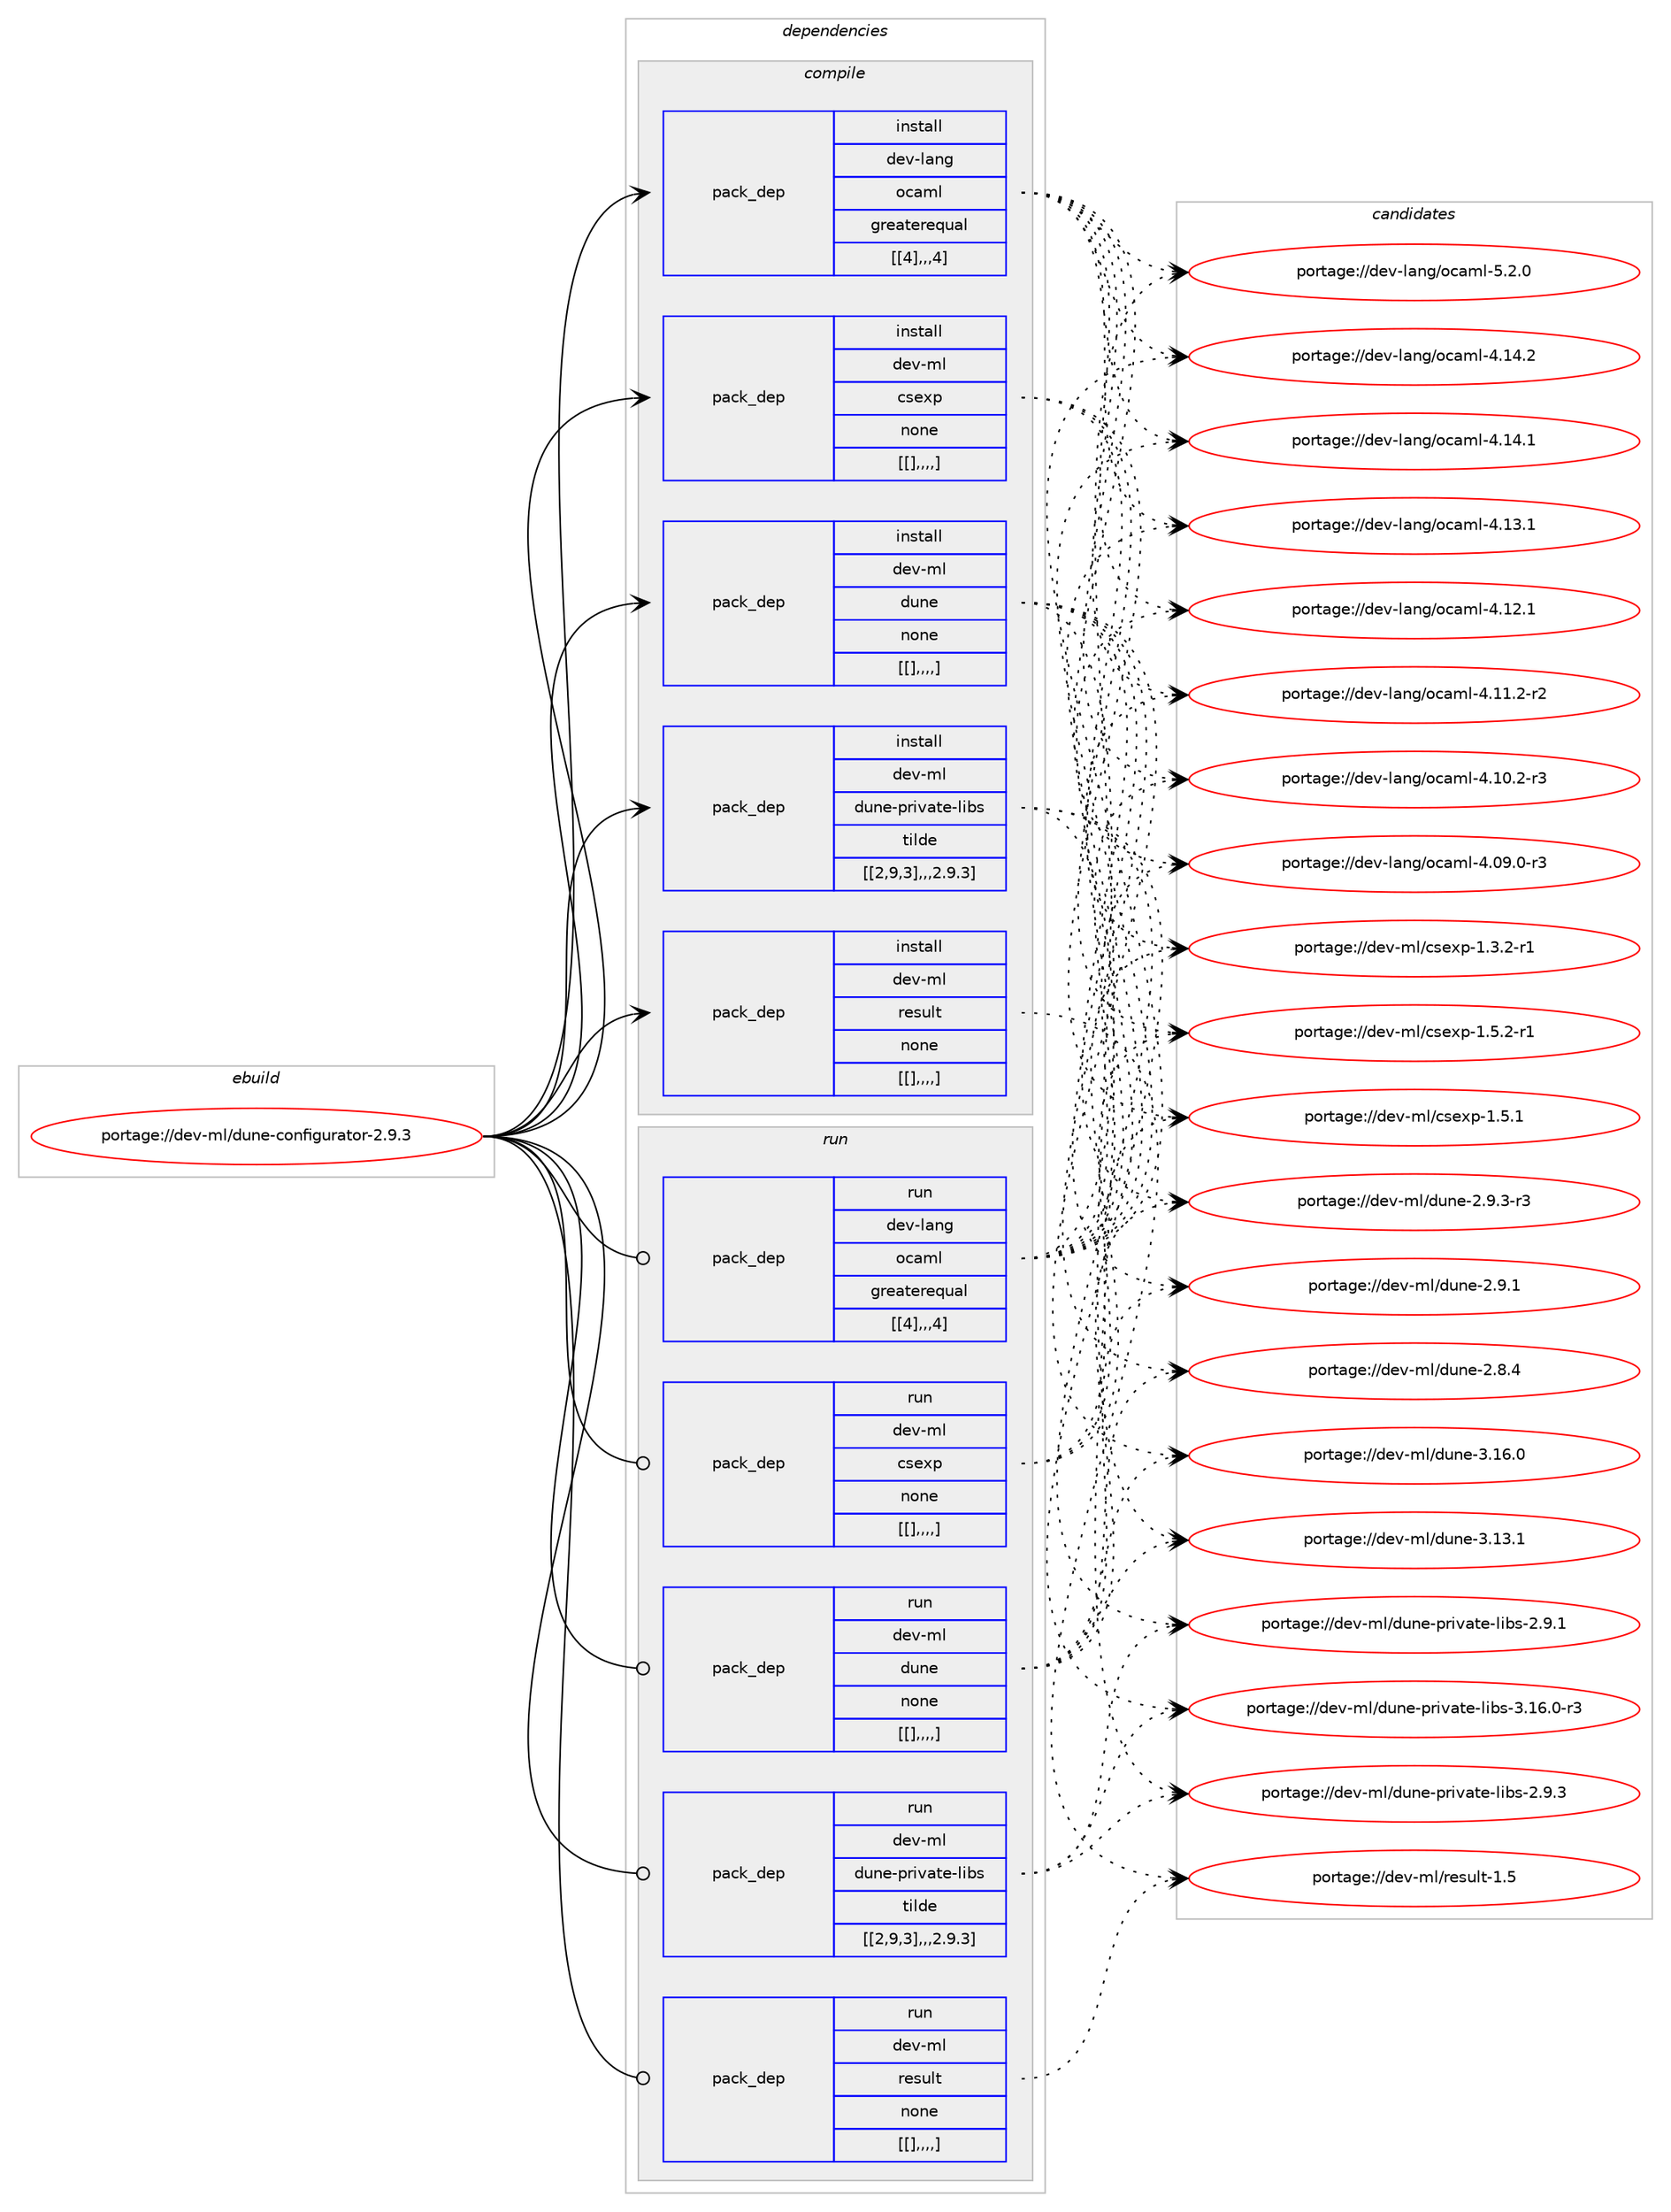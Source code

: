digraph prolog {

# *************
# Graph options
# *************

newrank=true;
concentrate=true;
compound=true;
graph [rankdir=LR,fontname=Helvetica,fontsize=10,ranksep=1.5];#, ranksep=2.5, nodesep=0.2];
edge  [arrowhead=vee];
node  [fontname=Helvetica,fontsize=10];

# **********
# The ebuild
# **********

subgraph cluster_leftcol {
color=gray;
label=<<i>ebuild</i>>;
id [label="portage://dev-ml/dune-configurator-2.9.3", color=red, width=4, href="../dev-ml/dune-configurator-2.9.3.svg"];
}

# ****************
# The dependencies
# ****************

subgraph cluster_midcol {
color=gray;
label=<<i>dependencies</i>>;
subgraph cluster_compile {
fillcolor="#eeeeee";
style=filled;
label=<<i>compile</i>>;
subgraph pack88819 {
dependency119776 [label=<<TABLE BORDER="0" CELLBORDER="1" CELLSPACING="0" CELLPADDING="4" WIDTH="220"><TR><TD ROWSPAN="6" CELLPADDING="30">pack_dep</TD></TR><TR><TD WIDTH="110">install</TD></TR><TR><TD>dev-lang</TD></TR><TR><TD>ocaml</TD></TR><TR><TD>greaterequal</TD></TR><TR><TD>[[4],,,4]</TD></TR></TABLE>>, shape=none, color=blue];
}
id:e -> dependency119776:w [weight=20,style="solid",arrowhead="vee"];
subgraph pack88820 {
dependency119777 [label=<<TABLE BORDER="0" CELLBORDER="1" CELLSPACING="0" CELLPADDING="4" WIDTH="220"><TR><TD ROWSPAN="6" CELLPADDING="30">pack_dep</TD></TR><TR><TD WIDTH="110">install</TD></TR><TR><TD>dev-ml</TD></TR><TR><TD>csexp</TD></TR><TR><TD>none</TD></TR><TR><TD>[[],,,,]</TD></TR></TABLE>>, shape=none, color=blue];
}
id:e -> dependency119777:w [weight=20,style="solid",arrowhead="vee"];
subgraph pack88821 {
dependency119778 [label=<<TABLE BORDER="0" CELLBORDER="1" CELLSPACING="0" CELLPADDING="4" WIDTH="220"><TR><TD ROWSPAN="6" CELLPADDING="30">pack_dep</TD></TR><TR><TD WIDTH="110">install</TD></TR><TR><TD>dev-ml</TD></TR><TR><TD>dune</TD></TR><TR><TD>none</TD></TR><TR><TD>[[],,,,]</TD></TR></TABLE>>, shape=none, color=blue];
}
id:e -> dependency119778:w [weight=20,style="solid",arrowhead="vee"];
subgraph pack88822 {
dependency119779 [label=<<TABLE BORDER="0" CELLBORDER="1" CELLSPACING="0" CELLPADDING="4" WIDTH="220"><TR><TD ROWSPAN="6" CELLPADDING="30">pack_dep</TD></TR><TR><TD WIDTH="110">install</TD></TR><TR><TD>dev-ml</TD></TR><TR><TD>dune-private-libs</TD></TR><TR><TD>tilde</TD></TR><TR><TD>[[2,9,3],,,2.9.3]</TD></TR></TABLE>>, shape=none, color=blue];
}
id:e -> dependency119779:w [weight=20,style="solid",arrowhead="vee"];
subgraph pack88823 {
dependency119780 [label=<<TABLE BORDER="0" CELLBORDER="1" CELLSPACING="0" CELLPADDING="4" WIDTH="220"><TR><TD ROWSPAN="6" CELLPADDING="30">pack_dep</TD></TR><TR><TD WIDTH="110">install</TD></TR><TR><TD>dev-ml</TD></TR><TR><TD>result</TD></TR><TR><TD>none</TD></TR><TR><TD>[[],,,,]</TD></TR></TABLE>>, shape=none, color=blue];
}
id:e -> dependency119780:w [weight=20,style="solid",arrowhead="vee"];
}
subgraph cluster_compileandrun {
fillcolor="#eeeeee";
style=filled;
label=<<i>compile and run</i>>;
}
subgraph cluster_run {
fillcolor="#eeeeee";
style=filled;
label=<<i>run</i>>;
subgraph pack88824 {
dependency119781 [label=<<TABLE BORDER="0" CELLBORDER="1" CELLSPACING="0" CELLPADDING="4" WIDTH="220"><TR><TD ROWSPAN="6" CELLPADDING="30">pack_dep</TD></TR><TR><TD WIDTH="110">run</TD></TR><TR><TD>dev-lang</TD></TR><TR><TD>ocaml</TD></TR><TR><TD>greaterequal</TD></TR><TR><TD>[[4],,,4]</TD></TR></TABLE>>, shape=none, color=blue];
}
id:e -> dependency119781:w [weight=20,style="solid",arrowhead="odot"];
subgraph pack88825 {
dependency119782 [label=<<TABLE BORDER="0" CELLBORDER="1" CELLSPACING="0" CELLPADDING="4" WIDTH="220"><TR><TD ROWSPAN="6" CELLPADDING="30">pack_dep</TD></TR><TR><TD WIDTH="110">run</TD></TR><TR><TD>dev-ml</TD></TR><TR><TD>csexp</TD></TR><TR><TD>none</TD></TR><TR><TD>[[],,,,]</TD></TR></TABLE>>, shape=none, color=blue];
}
id:e -> dependency119782:w [weight=20,style="solid",arrowhead="odot"];
subgraph pack88826 {
dependency119783 [label=<<TABLE BORDER="0" CELLBORDER="1" CELLSPACING="0" CELLPADDING="4" WIDTH="220"><TR><TD ROWSPAN="6" CELLPADDING="30">pack_dep</TD></TR><TR><TD WIDTH="110">run</TD></TR><TR><TD>dev-ml</TD></TR><TR><TD>dune</TD></TR><TR><TD>none</TD></TR><TR><TD>[[],,,,]</TD></TR></TABLE>>, shape=none, color=blue];
}
id:e -> dependency119783:w [weight=20,style="solid",arrowhead="odot"];
subgraph pack88827 {
dependency119784 [label=<<TABLE BORDER="0" CELLBORDER="1" CELLSPACING="0" CELLPADDING="4" WIDTH="220"><TR><TD ROWSPAN="6" CELLPADDING="30">pack_dep</TD></TR><TR><TD WIDTH="110">run</TD></TR><TR><TD>dev-ml</TD></TR><TR><TD>dune-private-libs</TD></TR><TR><TD>tilde</TD></TR><TR><TD>[[2,9,3],,,2.9.3]</TD></TR></TABLE>>, shape=none, color=blue];
}
id:e -> dependency119784:w [weight=20,style="solid",arrowhead="odot"];
subgraph pack88828 {
dependency119785 [label=<<TABLE BORDER="0" CELLBORDER="1" CELLSPACING="0" CELLPADDING="4" WIDTH="220"><TR><TD ROWSPAN="6" CELLPADDING="30">pack_dep</TD></TR><TR><TD WIDTH="110">run</TD></TR><TR><TD>dev-ml</TD></TR><TR><TD>result</TD></TR><TR><TD>none</TD></TR><TR><TD>[[],,,,]</TD></TR></TABLE>>, shape=none, color=blue];
}
id:e -> dependency119785:w [weight=20,style="solid",arrowhead="odot"];
}
}

# **************
# The candidates
# **************

subgraph cluster_choices {
rank=same;
color=gray;
label=<<i>candidates</i>>;

subgraph choice88819 {
color=black;
nodesep=1;
choice1001011184510897110103471119997109108455346504648 [label="portage://dev-lang/ocaml-5.2.0", color=red, width=4,href="../dev-lang/ocaml-5.2.0.svg"];
choice100101118451089711010347111999710910845524649524650 [label="portage://dev-lang/ocaml-4.14.2", color=red, width=4,href="../dev-lang/ocaml-4.14.2.svg"];
choice100101118451089711010347111999710910845524649524649 [label="portage://dev-lang/ocaml-4.14.1", color=red, width=4,href="../dev-lang/ocaml-4.14.1.svg"];
choice100101118451089711010347111999710910845524649514649 [label="portage://dev-lang/ocaml-4.13.1", color=red, width=4,href="../dev-lang/ocaml-4.13.1.svg"];
choice100101118451089711010347111999710910845524649504649 [label="portage://dev-lang/ocaml-4.12.1", color=red, width=4,href="../dev-lang/ocaml-4.12.1.svg"];
choice1001011184510897110103471119997109108455246494946504511450 [label="portage://dev-lang/ocaml-4.11.2-r2", color=red, width=4,href="../dev-lang/ocaml-4.11.2-r2.svg"];
choice1001011184510897110103471119997109108455246494846504511451 [label="portage://dev-lang/ocaml-4.10.2-r3", color=red, width=4,href="../dev-lang/ocaml-4.10.2-r3.svg"];
choice1001011184510897110103471119997109108455246485746484511451 [label="portage://dev-lang/ocaml-4.09.0-r3", color=red, width=4,href="../dev-lang/ocaml-4.09.0-r3.svg"];
dependency119776:e -> choice1001011184510897110103471119997109108455346504648:w [style=dotted,weight="100"];
dependency119776:e -> choice100101118451089711010347111999710910845524649524650:w [style=dotted,weight="100"];
dependency119776:e -> choice100101118451089711010347111999710910845524649524649:w [style=dotted,weight="100"];
dependency119776:e -> choice100101118451089711010347111999710910845524649514649:w [style=dotted,weight="100"];
dependency119776:e -> choice100101118451089711010347111999710910845524649504649:w [style=dotted,weight="100"];
dependency119776:e -> choice1001011184510897110103471119997109108455246494946504511450:w [style=dotted,weight="100"];
dependency119776:e -> choice1001011184510897110103471119997109108455246494846504511451:w [style=dotted,weight="100"];
dependency119776:e -> choice1001011184510897110103471119997109108455246485746484511451:w [style=dotted,weight="100"];
}
subgraph choice88820 {
color=black;
nodesep=1;
choice1001011184510910847991151011201124549465346504511449 [label="portage://dev-ml/csexp-1.5.2-r1", color=red, width=4,href="../dev-ml/csexp-1.5.2-r1.svg"];
choice100101118451091084799115101120112454946534649 [label="portage://dev-ml/csexp-1.5.1", color=red, width=4,href="../dev-ml/csexp-1.5.1.svg"];
choice1001011184510910847991151011201124549465146504511449 [label="portage://dev-ml/csexp-1.3.2-r1", color=red, width=4,href="../dev-ml/csexp-1.3.2-r1.svg"];
dependency119777:e -> choice1001011184510910847991151011201124549465346504511449:w [style=dotted,weight="100"];
dependency119777:e -> choice100101118451091084799115101120112454946534649:w [style=dotted,weight="100"];
dependency119777:e -> choice1001011184510910847991151011201124549465146504511449:w [style=dotted,weight="100"];
}
subgraph choice88821 {
color=black;
nodesep=1;
choice100101118451091084710011711010145514649544648 [label="portage://dev-ml/dune-3.16.0", color=red, width=4,href="../dev-ml/dune-3.16.0.svg"];
choice100101118451091084710011711010145514649514649 [label="portage://dev-ml/dune-3.13.1", color=red, width=4,href="../dev-ml/dune-3.13.1.svg"];
choice10010111845109108471001171101014550465746514511451 [label="portage://dev-ml/dune-2.9.3-r3", color=red, width=4,href="../dev-ml/dune-2.9.3-r3.svg"];
choice1001011184510910847100117110101455046574649 [label="portage://dev-ml/dune-2.9.1", color=red, width=4,href="../dev-ml/dune-2.9.1.svg"];
choice1001011184510910847100117110101455046564652 [label="portage://dev-ml/dune-2.8.4", color=red, width=4,href="../dev-ml/dune-2.8.4.svg"];
dependency119778:e -> choice100101118451091084710011711010145514649544648:w [style=dotted,weight="100"];
dependency119778:e -> choice100101118451091084710011711010145514649514649:w [style=dotted,weight="100"];
dependency119778:e -> choice10010111845109108471001171101014550465746514511451:w [style=dotted,weight="100"];
dependency119778:e -> choice1001011184510910847100117110101455046574649:w [style=dotted,weight="100"];
dependency119778:e -> choice1001011184510910847100117110101455046564652:w [style=dotted,weight="100"];
}
subgraph choice88822 {
color=black;
nodesep=1;
choice100101118451091084710011711010145112114105118971161014510810598115455146495446484511451 [label="portage://dev-ml/dune-private-libs-3.16.0-r3", color=red, width=4,href="../dev-ml/dune-private-libs-3.16.0-r3.svg"];
choice100101118451091084710011711010145112114105118971161014510810598115455046574651 [label="portage://dev-ml/dune-private-libs-2.9.3", color=red, width=4,href="../dev-ml/dune-private-libs-2.9.3.svg"];
choice100101118451091084710011711010145112114105118971161014510810598115455046574649 [label="portage://dev-ml/dune-private-libs-2.9.1", color=red, width=4,href="../dev-ml/dune-private-libs-2.9.1.svg"];
dependency119779:e -> choice100101118451091084710011711010145112114105118971161014510810598115455146495446484511451:w [style=dotted,weight="100"];
dependency119779:e -> choice100101118451091084710011711010145112114105118971161014510810598115455046574651:w [style=dotted,weight="100"];
dependency119779:e -> choice100101118451091084710011711010145112114105118971161014510810598115455046574649:w [style=dotted,weight="100"];
}
subgraph choice88823 {
color=black;
nodesep=1;
choice100101118451091084711410111511710811645494653 [label="portage://dev-ml/result-1.5", color=red, width=4,href="../dev-ml/result-1.5.svg"];
dependency119780:e -> choice100101118451091084711410111511710811645494653:w [style=dotted,weight="100"];
}
subgraph choice88824 {
color=black;
nodesep=1;
choice1001011184510897110103471119997109108455346504648 [label="portage://dev-lang/ocaml-5.2.0", color=red, width=4,href="../dev-lang/ocaml-5.2.0.svg"];
choice100101118451089711010347111999710910845524649524650 [label="portage://dev-lang/ocaml-4.14.2", color=red, width=4,href="../dev-lang/ocaml-4.14.2.svg"];
choice100101118451089711010347111999710910845524649524649 [label="portage://dev-lang/ocaml-4.14.1", color=red, width=4,href="../dev-lang/ocaml-4.14.1.svg"];
choice100101118451089711010347111999710910845524649514649 [label="portage://dev-lang/ocaml-4.13.1", color=red, width=4,href="../dev-lang/ocaml-4.13.1.svg"];
choice100101118451089711010347111999710910845524649504649 [label="portage://dev-lang/ocaml-4.12.1", color=red, width=4,href="../dev-lang/ocaml-4.12.1.svg"];
choice1001011184510897110103471119997109108455246494946504511450 [label="portage://dev-lang/ocaml-4.11.2-r2", color=red, width=4,href="../dev-lang/ocaml-4.11.2-r2.svg"];
choice1001011184510897110103471119997109108455246494846504511451 [label="portage://dev-lang/ocaml-4.10.2-r3", color=red, width=4,href="../dev-lang/ocaml-4.10.2-r3.svg"];
choice1001011184510897110103471119997109108455246485746484511451 [label="portage://dev-lang/ocaml-4.09.0-r3", color=red, width=4,href="../dev-lang/ocaml-4.09.0-r3.svg"];
dependency119781:e -> choice1001011184510897110103471119997109108455346504648:w [style=dotted,weight="100"];
dependency119781:e -> choice100101118451089711010347111999710910845524649524650:w [style=dotted,weight="100"];
dependency119781:e -> choice100101118451089711010347111999710910845524649524649:w [style=dotted,weight="100"];
dependency119781:e -> choice100101118451089711010347111999710910845524649514649:w [style=dotted,weight="100"];
dependency119781:e -> choice100101118451089711010347111999710910845524649504649:w [style=dotted,weight="100"];
dependency119781:e -> choice1001011184510897110103471119997109108455246494946504511450:w [style=dotted,weight="100"];
dependency119781:e -> choice1001011184510897110103471119997109108455246494846504511451:w [style=dotted,weight="100"];
dependency119781:e -> choice1001011184510897110103471119997109108455246485746484511451:w [style=dotted,weight="100"];
}
subgraph choice88825 {
color=black;
nodesep=1;
choice1001011184510910847991151011201124549465346504511449 [label="portage://dev-ml/csexp-1.5.2-r1", color=red, width=4,href="../dev-ml/csexp-1.5.2-r1.svg"];
choice100101118451091084799115101120112454946534649 [label="portage://dev-ml/csexp-1.5.1", color=red, width=4,href="../dev-ml/csexp-1.5.1.svg"];
choice1001011184510910847991151011201124549465146504511449 [label="portage://dev-ml/csexp-1.3.2-r1", color=red, width=4,href="../dev-ml/csexp-1.3.2-r1.svg"];
dependency119782:e -> choice1001011184510910847991151011201124549465346504511449:w [style=dotted,weight="100"];
dependency119782:e -> choice100101118451091084799115101120112454946534649:w [style=dotted,weight="100"];
dependency119782:e -> choice1001011184510910847991151011201124549465146504511449:w [style=dotted,weight="100"];
}
subgraph choice88826 {
color=black;
nodesep=1;
choice100101118451091084710011711010145514649544648 [label="portage://dev-ml/dune-3.16.0", color=red, width=4,href="../dev-ml/dune-3.16.0.svg"];
choice100101118451091084710011711010145514649514649 [label="portage://dev-ml/dune-3.13.1", color=red, width=4,href="../dev-ml/dune-3.13.1.svg"];
choice10010111845109108471001171101014550465746514511451 [label="portage://dev-ml/dune-2.9.3-r3", color=red, width=4,href="../dev-ml/dune-2.9.3-r3.svg"];
choice1001011184510910847100117110101455046574649 [label="portage://dev-ml/dune-2.9.1", color=red, width=4,href="../dev-ml/dune-2.9.1.svg"];
choice1001011184510910847100117110101455046564652 [label="portage://dev-ml/dune-2.8.4", color=red, width=4,href="../dev-ml/dune-2.8.4.svg"];
dependency119783:e -> choice100101118451091084710011711010145514649544648:w [style=dotted,weight="100"];
dependency119783:e -> choice100101118451091084710011711010145514649514649:w [style=dotted,weight="100"];
dependency119783:e -> choice10010111845109108471001171101014550465746514511451:w [style=dotted,weight="100"];
dependency119783:e -> choice1001011184510910847100117110101455046574649:w [style=dotted,weight="100"];
dependency119783:e -> choice1001011184510910847100117110101455046564652:w [style=dotted,weight="100"];
}
subgraph choice88827 {
color=black;
nodesep=1;
choice100101118451091084710011711010145112114105118971161014510810598115455146495446484511451 [label="portage://dev-ml/dune-private-libs-3.16.0-r3", color=red, width=4,href="../dev-ml/dune-private-libs-3.16.0-r3.svg"];
choice100101118451091084710011711010145112114105118971161014510810598115455046574651 [label="portage://dev-ml/dune-private-libs-2.9.3", color=red, width=4,href="../dev-ml/dune-private-libs-2.9.3.svg"];
choice100101118451091084710011711010145112114105118971161014510810598115455046574649 [label="portage://dev-ml/dune-private-libs-2.9.1", color=red, width=4,href="../dev-ml/dune-private-libs-2.9.1.svg"];
dependency119784:e -> choice100101118451091084710011711010145112114105118971161014510810598115455146495446484511451:w [style=dotted,weight="100"];
dependency119784:e -> choice100101118451091084710011711010145112114105118971161014510810598115455046574651:w [style=dotted,weight="100"];
dependency119784:e -> choice100101118451091084710011711010145112114105118971161014510810598115455046574649:w [style=dotted,weight="100"];
}
subgraph choice88828 {
color=black;
nodesep=1;
choice100101118451091084711410111511710811645494653 [label="portage://dev-ml/result-1.5", color=red, width=4,href="../dev-ml/result-1.5.svg"];
dependency119785:e -> choice100101118451091084711410111511710811645494653:w [style=dotted,weight="100"];
}
}

}

